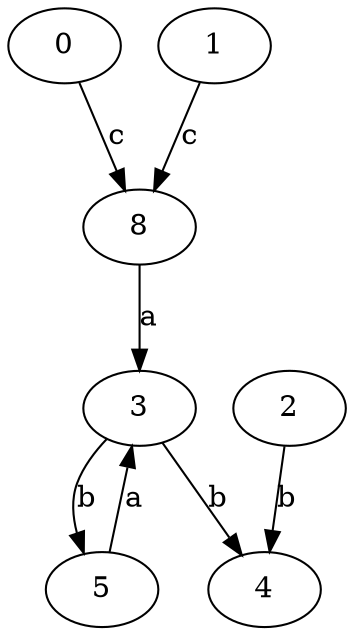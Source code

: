 strict digraph  {
0;
1;
2;
3;
4;
5;
8;
0 -> 8  [label=c];
1 -> 8  [label=c];
2 -> 4  [label=b];
3 -> 4  [label=b];
3 -> 5  [label=b];
5 -> 3  [label=a];
8 -> 3  [label=a];
}
